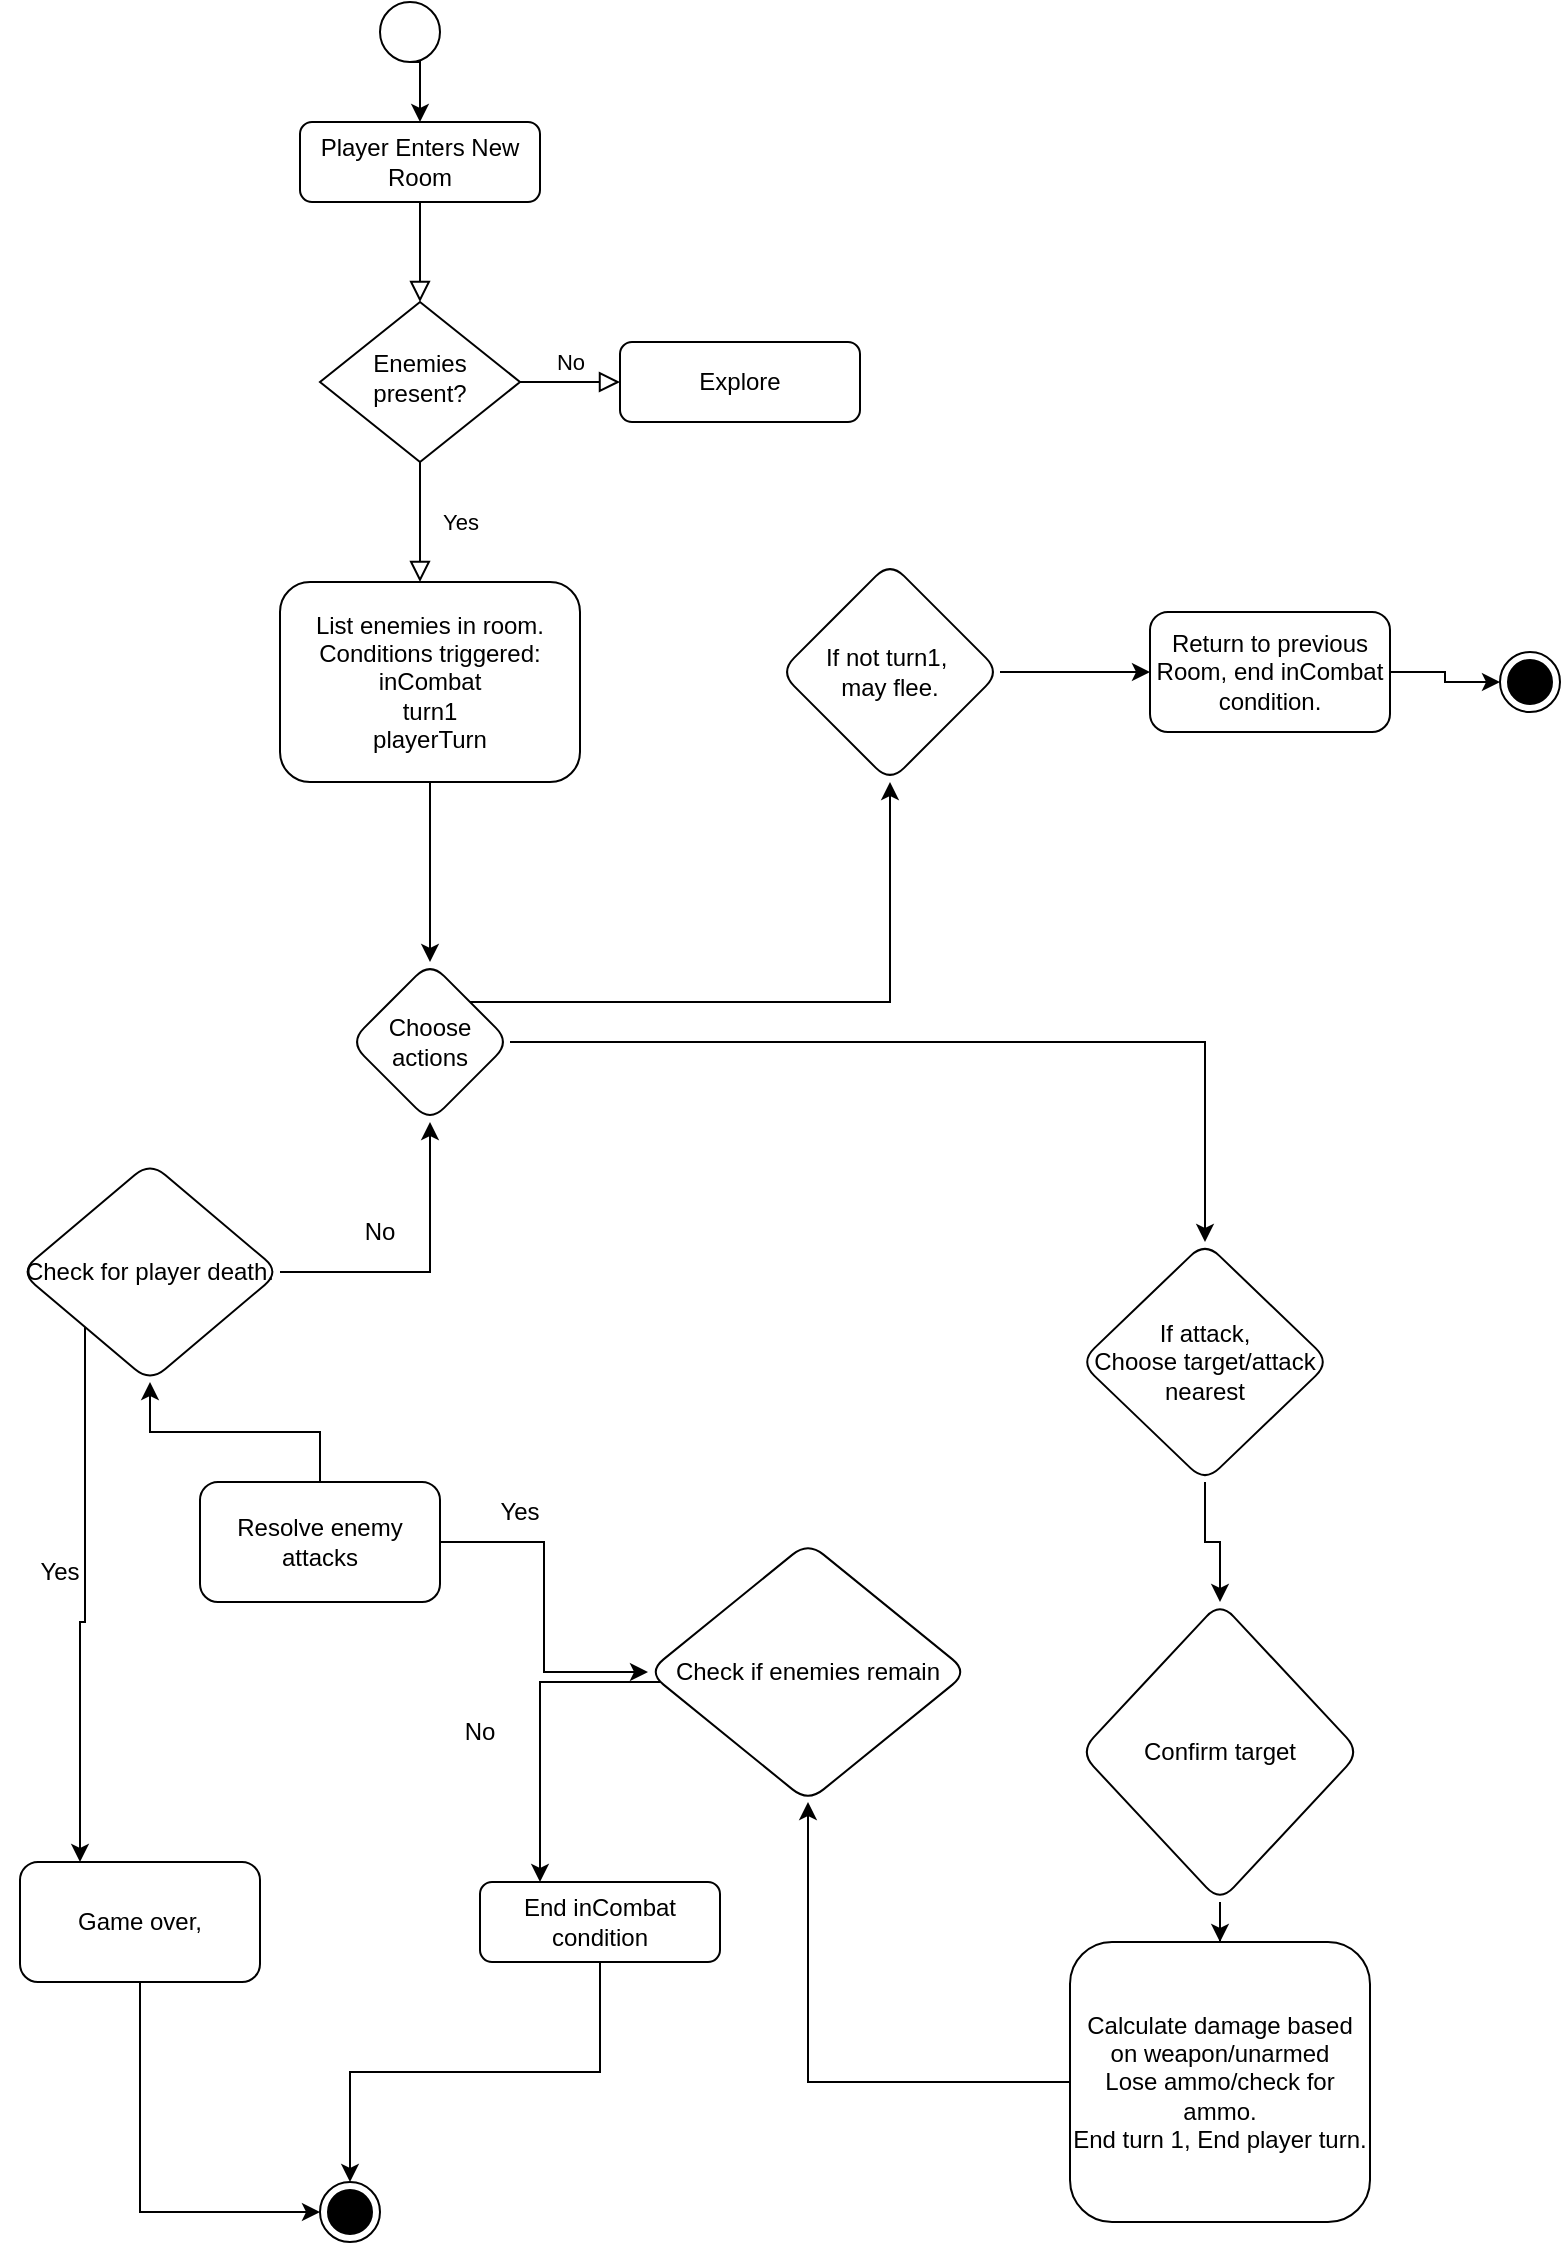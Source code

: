 <mxfile version="22.0.2" type="device">
  <diagram id="C5RBs43oDa-KdzZeNtuy" name="Page-1">
    <mxGraphModel dx="979" dy="592" grid="1" gridSize="10" guides="1" tooltips="1" connect="1" arrows="1" fold="1" page="1" pageScale="1" pageWidth="827" pageHeight="1169" math="0" shadow="0">
      <root>
        <mxCell id="WIyWlLk6GJQsqaUBKTNV-0" />
        <mxCell id="WIyWlLk6GJQsqaUBKTNV-1" parent="WIyWlLk6GJQsqaUBKTNV-0" />
        <mxCell id="WIyWlLk6GJQsqaUBKTNV-2" value="" style="rounded=0;html=1;jettySize=auto;orthogonalLoop=1;fontSize=11;endArrow=block;endFill=0;endSize=8;strokeWidth=1;shadow=0;labelBackgroundColor=none;edgeStyle=orthogonalEdgeStyle;" parent="WIyWlLk6GJQsqaUBKTNV-1" source="WIyWlLk6GJQsqaUBKTNV-3" target="WIyWlLk6GJQsqaUBKTNV-6" edge="1">
          <mxGeometry relative="1" as="geometry" />
        </mxCell>
        <mxCell id="WIyWlLk6GJQsqaUBKTNV-3" value="Player Enters New Room" style="rounded=1;whiteSpace=wrap;html=1;fontSize=12;glass=0;strokeWidth=1;shadow=0;" parent="WIyWlLk6GJQsqaUBKTNV-1" vertex="1">
          <mxGeometry x="160" y="80" width="120" height="40" as="geometry" />
        </mxCell>
        <mxCell id="WIyWlLk6GJQsqaUBKTNV-4" value="Yes" style="rounded=0;html=1;jettySize=auto;orthogonalLoop=1;fontSize=11;endArrow=block;endFill=0;endSize=8;strokeWidth=1;shadow=0;labelBackgroundColor=none;edgeStyle=orthogonalEdgeStyle;" parent="WIyWlLk6GJQsqaUBKTNV-1" source="WIyWlLk6GJQsqaUBKTNV-6" edge="1">
          <mxGeometry y="20" relative="1" as="geometry">
            <mxPoint as="offset" />
            <mxPoint x="220" y="310" as="targetPoint" />
          </mxGeometry>
        </mxCell>
        <mxCell id="WIyWlLk6GJQsqaUBKTNV-5" value="No" style="edgeStyle=orthogonalEdgeStyle;rounded=0;html=1;jettySize=auto;orthogonalLoop=1;fontSize=11;endArrow=block;endFill=0;endSize=8;strokeWidth=1;shadow=0;labelBackgroundColor=none;" parent="WIyWlLk6GJQsqaUBKTNV-1" source="WIyWlLk6GJQsqaUBKTNV-6" target="WIyWlLk6GJQsqaUBKTNV-7" edge="1">
          <mxGeometry y="10" relative="1" as="geometry">
            <mxPoint as="offset" />
          </mxGeometry>
        </mxCell>
        <mxCell id="WIyWlLk6GJQsqaUBKTNV-6" value="Enemies present?" style="rhombus;whiteSpace=wrap;html=1;shadow=0;fontFamily=Helvetica;fontSize=12;align=center;strokeWidth=1;spacing=6;spacingTop=-4;" parent="WIyWlLk6GJQsqaUBKTNV-1" vertex="1">
          <mxGeometry x="170" y="170" width="100" height="80" as="geometry" />
        </mxCell>
        <mxCell id="WIyWlLk6GJQsqaUBKTNV-7" value="Explore" style="rounded=1;whiteSpace=wrap;html=1;fontSize=12;glass=0;strokeWidth=1;shadow=0;" parent="WIyWlLk6GJQsqaUBKTNV-1" vertex="1">
          <mxGeometry x="320" y="190" width="120" height="40" as="geometry" />
        </mxCell>
        <mxCell id="bchz8gipVRFCfBh2fBdv-2" value="" style="edgeStyle=orthogonalEdgeStyle;rounded=0;orthogonalLoop=1;jettySize=auto;html=1;exitX=1;exitY=0;exitDx=0;exitDy=0;" parent="WIyWlLk6GJQsqaUBKTNV-1" source="bchz8gipVRFCfBh2fBdv-5" target="bchz8gipVRFCfBh2fBdv-1" edge="1">
          <mxGeometry relative="1" as="geometry" />
        </mxCell>
        <mxCell id="bchz8gipVRFCfBh2fBdv-6" value="" style="edgeStyle=orthogonalEdgeStyle;rounded=0;orthogonalLoop=1;jettySize=auto;html=1;" parent="WIyWlLk6GJQsqaUBKTNV-1" source="bchz8gipVRFCfBh2fBdv-0" target="bchz8gipVRFCfBh2fBdv-5" edge="1">
          <mxGeometry relative="1" as="geometry" />
        </mxCell>
        <mxCell id="bchz8gipVRFCfBh2fBdv-0" value="List enemies in room.&lt;br&gt;Conditions triggered:&lt;br&gt;inCombat&lt;br&gt;turn1&lt;br&gt;playerTurn" style="rounded=1;whiteSpace=wrap;html=1;" parent="WIyWlLk6GJQsqaUBKTNV-1" vertex="1">
          <mxGeometry x="150" y="310" width="150" height="100" as="geometry" />
        </mxCell>
        <mxCell id="bchz8gipVRFCfBh2fBdv-4" value="" style="edgeStyle=orthogonalEdgeStyle;rounded=0;orthogonalLoop=1;jettySize=auto;html=1;" parent="WIyWlLk6GJQsqaUBKTNV-1" source="bchz8gipVRFCfBh2fBdv-1" target="bchz8gipVRFCfBh2fBdv-3" edge="1">
          <mxGeometry relative="1" as="geometry" />
        </mxCell>
        <mxCell id="bchz8gipVRFCfBh2fBdv-1" value="If not turn1,&amp;nbsp;&lt;br&gt;may flee." style="rhombus;whiteSpace=wrap;html=1;rounded=1;" parent="WIyWlLk6GJQsqaUBKTNV-1" vertex="1">
          <mxGeometry x="400" y="300" width="110" height="110" as="geometry" />
        </mxCell>
        <mxCell id="bchz8gipVRFCfBh2fBdv-46" style="edgeStyle=orthogonalEdgeStyle;rounded=0;orthogonalLoop=1;jettySize=auto;html=1;exitX=1;exitY=0.5;exitDx=0;exitDy=0;" parent="WIyWlLk6GJQsqaUBKTNV-1" source="bchz8gipVRFCfBh2fBdv-3" target="bchz8gipVRFCfBh2fBdv-45" edge="1">
          <mxGeometry relative="1" as="geometry" />
        </mxCell>
        <mxCell id="bchz8gipVRFCfBh2fBdv-3" value="Return to previous Room, end inCombat condition." style="whiteSpace=wrap;html=1;rounded=1;" parent="WIyWlLk6GJQsqaUBKTNV-1" vertex="1">
          <mxGeometry x="585" y="325" width="120" height="60" as="geometry" />
        </mxCell>
        <mxCell id="bchz8gipVRFCfBh2fBdv-8" value="" style="edgeStyle=orthogonalEdgeStyle;rounded=0;orthogonalLoop=1;jettySize=auto;html=1;" parent="WIyWlLk6GJQsqaUBKTNV-1" source="bchz8gipVRFCfBh2fBdv-5" target="bchz8gipVRFCfBh2fBdv-7" edge="1">
          <mxGeometry relative="1" as="geometry" />
        </mxCell>
        <mxCell id="bchz8gipVRFCfBh2fBdv-5" value="Choose actions" style="rhombus;whiteSpace=wrap;html=1;rounded=1;" parent="WIyWlLk6GJQsqaUBKTNV-1" vertex="1">
          <mxGeometry x="185" y="500" width="80" height="80" as="geometry" />
        </mxCell>
        <mxCell id="bchz8gipVRFCfBh2fBdv-10" value="" style="edgeStyle=orthogonalEdgeStyle;rounded=0;orthogonalLoop=1;jettySize=auto;html=1;" parent="WIyWlLk6GJQsqaUBKTNV-1" source="bchz8gipVRFCfBh2fBdv-7" target="bchz8gipVRFCfBh2fBdv-9" edge="1">
          <mxGeometry relative="1" as="geometry" />
        </mxCell>
        <mxCell id="bchz8gipVRFCfBh2fBdv-7" value="If attack,&lt;br&gt;Choose target/attack nearest" style="rhombus;whiteSpace=wrap;html=1;rounded=1;" parent="WIyWlLk6GJQsqaUBKTNV-1" vertex="1">
          <mxGeometry x="550" y="640" width="125" height="120" as="geometry" />
        </mxCell>
        <mxCell id="bchz8gipVRFCfBh2fBdv-12" value="" style="edgeStyle=orthogonalEdgeStyle;rounded=0;orthogonalLoop=1;jettySize=auto;html=1;" parent="WIyWlLk6GJQsqaUBKTNV-1" source="bchz8gipVRFCfBh2fBdv-9" target="bchz8gipVRFCfBh2fBdv-11" edge="1">
          <mxGeometry relative="1" as="geometry" />
        </mxCell>
        <mxCell id="bchz8gipVRFCfBh2fBdv-9" value="Confirm target" style="rhombus;whiteSpace=wrap;html=1;rounded=1;" parent="WIyWlLk6GJQsqaUBKTNV-1" vertex="1">
          <mxGeometry x="550" y="820" width="140" height="150" as="geometry" />
        </mxCell>
        <mxCell id="bchz8gipVRFCfBh2fBdv-16" value="" style="edgeStyle=orthogonalEdgeStyle;rounded=0;orthogonalLoop=1;jettySize=auto;html=1;" parent="WIyWlLk6GJQsqaUBKTNV-1" source="bchz8gipVRFCfBh2fBdv-11" target="bchz8gipVRFCfBh2fBdv-15" edge="1">
          <mxGeometry relative="1" as="geometry" />
        </mxCell>
        <mxCell id="bchz8gipVRFCfBh2fBdv-11" value="Calculate damage based on weapon/unarmed&lt;br&gt;Lose ammo/check for ammo.&lt;br&gt;End turn 1, End player turn." style="whiteSpace=wrap;html=1;rounded=1;" parent="WIyWlLk6GJQsqaUBKTNV-1" vertex="1">
          <mxGeometry x="545" y="990" width="150" height="140" as="geometry" />
        </mxCell>
        <mxCell id="bchz8gipVRFCfBh2fBdv-18" value="" style="edgeStyle=orthogonalEdgeStyle;rounded=0;orthogonalLoop=1;jettySize=auto;html=1;" parent="WIyWlLk6GJQsqaUBKTNV-1" source="bchz8gipVRFCfBh2fBdv-15" target="bchz8gipVRFCfBh2fBdv-17" edge="1">
          <mxGeometry relative="1" as="geometry">
            <Array as="points">
              <mxPoint x="280" y="860" />
            </Array>
          </mxGeometry>
        </mxCell>
        <mxCell id="bchz8gipVRFCfBh2fBdv-15" value="Check if enemies remain" style="rhombus;whiteSpace=wrap;html=1;rounded=1;" parent="WIyWlLk6GJQsqaUBKTNV-1" vertex="1">
          <mxGeometry x="334" y="790" width="160" height="130" as="geometry" />
        </mxCell>
        <mxCell id="bchz8gipVRFCfBh2fBdv-44" style="edgeStyle=orthogonalEdgeStyle;rounded=0;orthogonalLoop=1;jettySize=auto;html=1;exitX=0.5;exitY=1;exitDx=0;exitDy=0;entryX=0.5;entryY=0;entryDx=0;entryDy=0;" parent="WIyWlLk6GJQsqaUBKTNV-1" source="bchz8gipVRFCfBh2fBdv-17" target="bchz8gipVRFCfBh2fBdv-42" edge="1">
          <mxGeometry relative="1" as="geometry" />
        </mxCell>
        <mxCell id="bchz8gipVRFCfBh2fBdv-17" value="End inCombat condition" style="whiteSpace=wrap;html=1;rounded=1;" parent="WIyWlLk6GJQsqaUBKTNV-1" vertex="1">
          <mxGeometry x="250" y="960" width="120" height="40" as="geometry" />
        </mxCell>
        <mxCell id="bchz8gipVRFCfBh2fBdv-19" value="No" style="text;html=1;strokeColor=none;fillColor=none;align=center;verticalAlign=middle;whiteSpace=wrap;rounded=0;" parent="WIyWlLk6GJQsqaUBKTNV-1" vertex="1">
          <mxGeometry x="220" y="870" width="60" height="30" as="geometry" />
        </mxCell>
        <mxCell id="bchz8gipVRFCfBh2fBdv-26" style="edgeStyle=orthogonalEdgeStyle;rounded=0;orthogonalLoop=1;jettySize=auto;html=1;exitX=1;exitY=0.5;exitDx=0;exitDy=0;" parent="WIyWlLk6GJQsqaUBKTNV-1" source="bchz8gipVRFCfBh2fBdv-23" target="bchz8gipVRFCfBh2fBdv-15" edge="1">
          <mxGeometry relative="1" as="geometry" />
        </mxCell>
        <mxCell id="bchz8gipVRFCfBh2fBdv-29" value="" style="edgeStyle=orthogonalEdgeStyle;rounded=0;orthogonalLoop=1;jettySize=auto;html=1;" parent="WIyWlLk6GJQsqaUBKTNV-1" source="bchz8gipVRFCfBh2fBdv-23" target="bchz8gipVRFCfBh2fBdv-28" edge="1">
          <mxGeometry relative="1" as="geometry" />
        </mxCell>
        <mxCell id="bchz8gipVRFCfBh2fBdv-23" value="Resolve enemy attacks" style="rounded=1;whiteSpace=wrap;html=1;" parent="WIyWlLk6GJQsqaUBKTNV-1" vertex="1">
          <mxGeometry x="110" y="760" width="120" height="60" as="geometry" />
        </mxCell>
        <mxCell id="bchz8gipVRFCfBh2fBdv-27" value="Yes" style="text;html=1;strokeColor=none;fillColor=none;align=center;verticalAlign=middle;whiteSpace=wrap;rounded=0;" parent="WIyWlLk6GJQsqaUBKTNV-1" vertex="1">
          <mxGeometry x="240" y="760" width="60" height="30" as="geometry" />
        </mxCell>
        <mxCell id="bchz8gipVRFCfBh2fBdv-30" style="edgeStyle=orthogonalEdgeStyle;rounded=0;orthogonalLoop=1;jettySize=auto;html=1;exitX=1;exitY=0.5;exitDx=0;exitDy=0;entryX=0.5;entryY=1;entryDx=0;entryDy=0;" parent="WIyWlLk6GJQsqaUBKTNV-1" source="bchz8gipVRFCfBh2fBdv-28" target="bchz8gipVRFCfBh2fBdv-5" edge="1">
          <mxGeometry relative="1" as="geometry" />
        </mxCell>
        <mxCell id="bchz8gipVRFCfBh2fBdv-37" style="edgeStyle=orthogonalEdgeStyle;rounded=0;orthogonalLoop=1;jettySize=auto;html=1;exitX=0;exitY=1;exitDx=0;exitDy=0;entryX=0.25;entryY=0;entryDx=0;entryDy=0;" parent="WIyWlLk6GJQsqaUBKTNV-1" source="bchz8gipVRFCfBh2fBdv-28" target="bchz8gipVRFCfBh2fBdv-35" edge="1">
          <mxGeometry relative="1" as="geometry" />
        </mxCell>
        <mxCell id="bchz8gipVRFCfBh2fBdv-28" value="Check for player death." style="rhombus;whiteSpace=wrap;html=1;rounded=1;" parent="WIyWlLk6GJQsqaUBKTNV-1" vertex="1">
          <mxGeometry x="20" y="600" width="130" height="110" as="geometry" />
        </mxCell>
        <mxCell id="bchz8gipVRFCfBh2fBdv-33" value="No" style="text;html=1;strokeColor=none;fillColor=none;align=center;verticalAlign=middle;whiteSpace=wrap;rounded=0;" parent="WIyWlLk6GJQsqaUBKTNV-1" vertex="1">
          <mxGeometry x="170" y="620" width="60" height="30" as="geometry" />
        </mxCell>
        <mxCell id="bchz8gipVRFCfBh2fBdv-43" style="edgeStyle=orthogonalEdgeStyle;rounded=0;orthogonalLoop=1;jettySize=auto;html=1;exitX=0.5;exitY=1;exitDx=0;exitDy=0;entryX=0;entryY=0.5;entryDx=0;entryDy=0;" parent="WIyWlLk6GJQsqaUBKTNV-1" source="bchz8gipVRFCfBh2fBdv-35" target="bchz8gipVRFCfBh2fBdv-42" edge="1">
          <mxGeometry relative="1" as="geometry" />
        </mxCell>
        <mxCell id="bchz8gipVRFCfBh2fBdv-35" value="Game over," style="rounded=1;whiteSpace=wrap;html=1;" parent="WIyWlLk6GJQsqaUBKTNV-1" vertex="1">
          <mxGeometry x="20" y="950" width="120" height="60" as="geometry" />
        </mxCell>
        <mxCell id="bchz8gipVRFCfBh2fBdv-38" value="Yes" style="text;html=1;strokeColor=none;fillColor=none;align=center;verticalAlign=middle;whiteSpace=wrap;rounded=0;" parent="WIyWlLk6GJQsqaUBKTNV-1" vertex="1">
          <mxGeometry x="10" y="790" width="60" height="30" as="geometry" />
        </mxCell>
        <mxCell id="bchz8gipVRFCfBh2fBdv-41" style="edgeStyle=orthogonalEdgeStyle;rounded=0;orthogonalLoop=1;jettySize=auto;html=1;exitX=0.5;exitY=1;exitDx=0;exitDy=0;entryX=0.5;entryY=0;entryDx=0;entryDy=0;" parent="WIyWlLk6GJQsqaUBKTNV-1" source="bchz8gipVRFCfBh2fBdv-40" target="WIyWlLk6GJQsqaUBKTNV-3" edge="1">
          <mxGeometry relative="1" as="geometry" />
        </mxCell>
        <mxCell id="bchz8gipVRFCfBh2fBdv-40" value="" style="ellipse;" parent="WIyWlLk6GJQsqaUBKTNV-1" vertex="1">
          <mxGeometry x="200" y="20" width="30" height="30" as="geometry" />
        </mxCell>
        <mxCell id="bchz8gipVRFCfBh2fBdv-42" value="" style="ellipse;html=1;shape=endState;fillColor=strokeColor;" parent="WIyWlLk6GJQsqaUBKTNV-1" vertex="1">
          <mxGeometry x="170" y="1110" width="30" height="30" as="geometry" />
        </mxCell>
        <mxCell id="bchz8gipVRFCfBh2fBdv-45" value="" style="ellipse;html=1;shape=endState;fillColor=strokeColor;" parent="WIyWlLk6GJQsqaUBKTNV-1" vertex="1">
          <mxGeometry x="760" y="345" width="30" height="30" as="geometry" />
        </mxCell>
      </root>
    </mxGraphModel>
  </diagram>
</mxfile>
